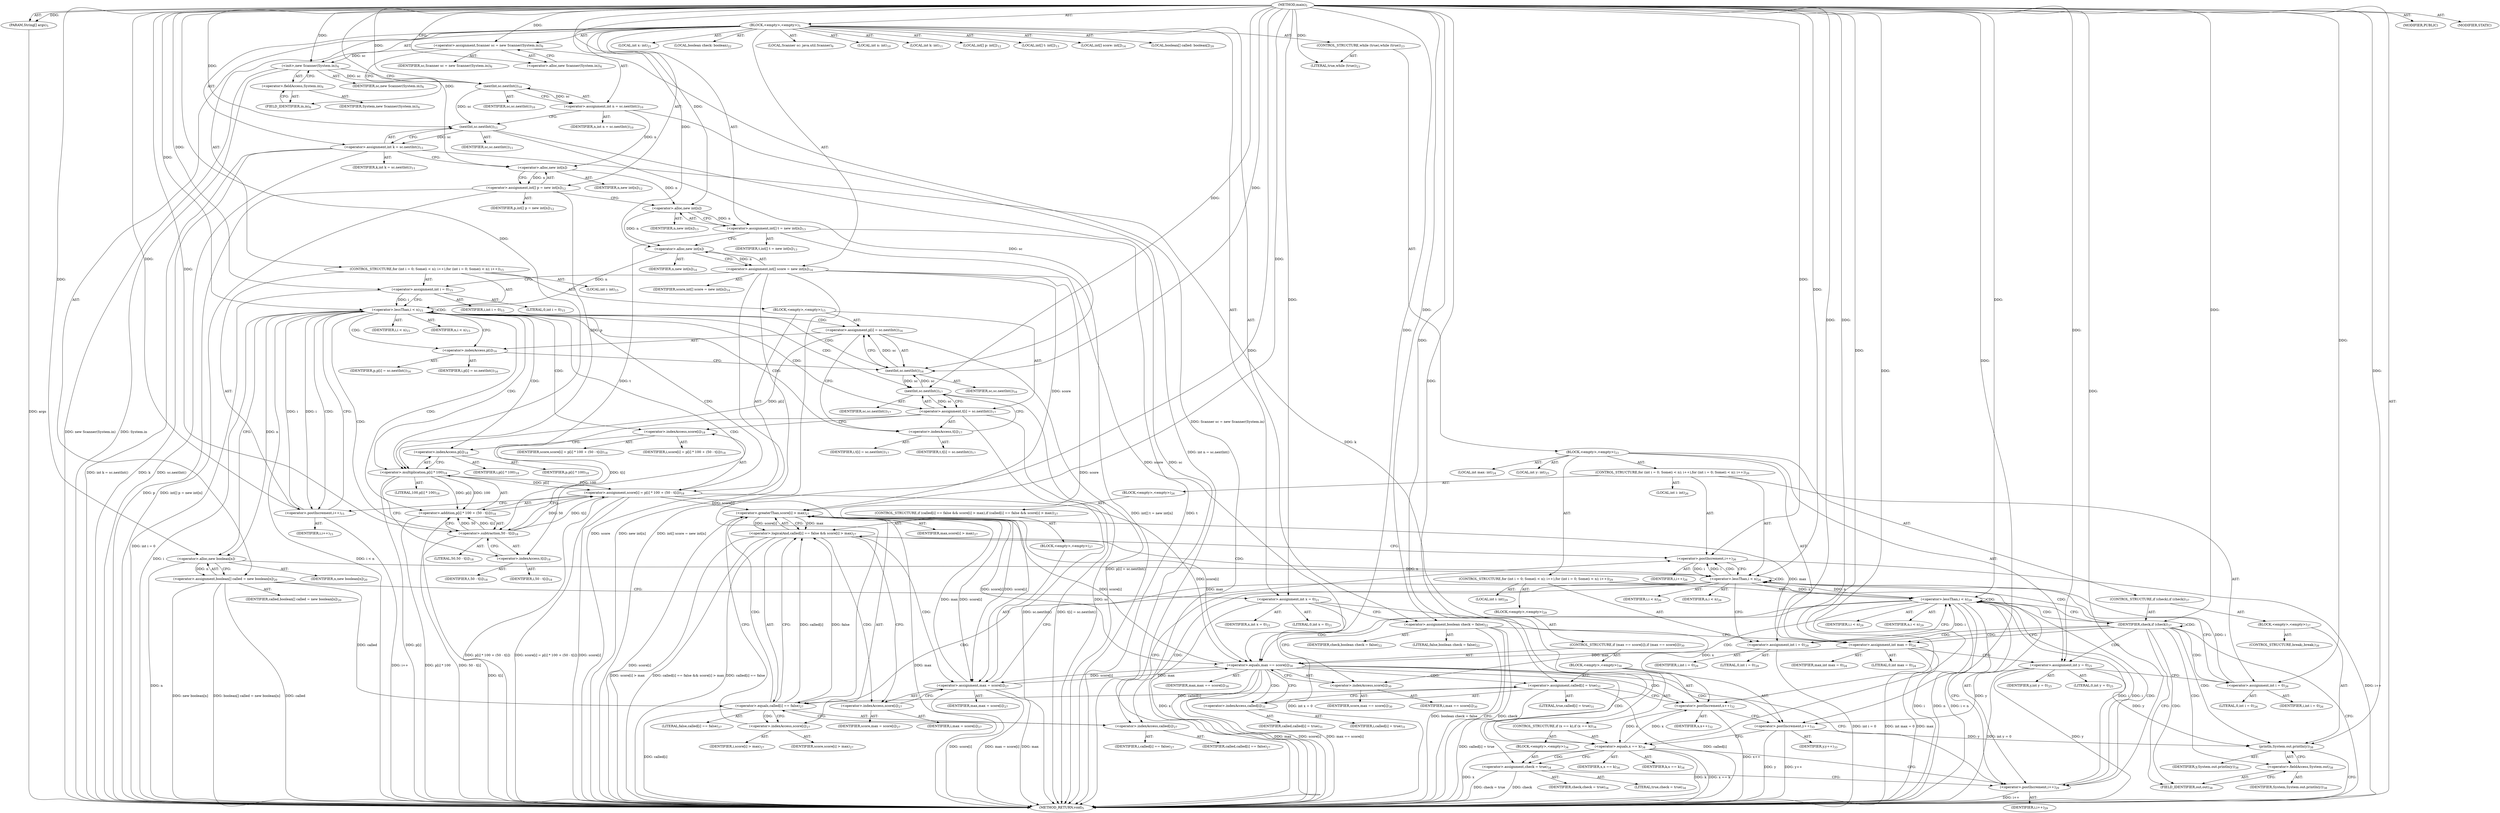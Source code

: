 digraph "main" {  
"19" [label = <(METHOD,main)<SUB>5</SUB>> ]
"20" [label = <(PARAM,String[] args)<SUB>5</SUB>> ]
"21" [label = <(BLOCK,&lt;empty&gt;,&lt;empty&gt;)<SUB>5</SUB>> ]
"4" [label = <(LOCAL,Scanner sc: java.util.Scanner)<SUB>6</SUB>> ]
"22" [label = <(&lt;operator&gt;.assignment,Scanner sc = new Scanner(System.in))<SUB>6</SUB>> ]
"23" [label = <(IDENTIFIER,sc,Scanner sc = new Scanner(System.in))<SUB>6</SUB>> ]
"24" [label = <(&lt;operator&gt;.alloc,new Scanner(System.in))<SUB>6</SUB>> ]
"25" [label = <(&lt;init&gt;,new Scanner(System.in))<SUB>6</SUB>> ]
"3" [label = <(IDENTIFIER,sc,new Scanner(System.in))<SUB>6</SUB>> ]
"26" [label = <(&lt;operator&gt;.fieldAccess,System.in)<SUB>6</SUB>> ]
"27" [label = <(IDENTIFIER,System,new Scanner(System.in))<SUB>6</SUB>> ]
"28" [label = <(FIELD_IDENTIFIER,in,in)<SUB>6</SUB>> ]
"29" [label = <(LOCAL,int n: int)<SUB>10</SUB>> ]
"30" [label = <(&lt;operator&gt;.assignment,int n = sc.nextInt())<SUB>10</SUB>> ]
"31" [label = <(IDENTIFIER,n,int n = sc.nextInt())<SUB>10</SUB>> ]
"32" [label = <(nextInt,sc.nextInt())<SUB>10</SUB>> ]
"33" [label = <(IDENTIFIER,sc,sc.nextInt())<SUB>10</SUB>> ]
"34" [label = <(LOCAL,int k: int)<SUB>11</SUB>> ]
"35" [label = <(&lt;operator&gt;.assignment,int k = sc.nextInt())<SUB>11</SUB>> ]
"36" [label = <(IDENTIFIER,k,int k = sc.nextInt())<SUB>11</SUB>> ]
"37" [label = <(nextInt,sc.nextInt())<SUB>11</SUB>> ]
"38" [label = <(IDENTIFIER,sc,sc.nextInt())<SUB>11</SUB>> ]
"39" [label = <(LOCAL,int[] p: int[])<SUB>12</SUB>> ]
"40" [label = <(&lt;operator&gt;.assignment,int[] p = new int[n])<SUB>12</SUB>> ]
"41" [label = <(IDENTIFIER,p,int[] p = new int[n])<SUB>12</SUB>> ]
"42" [label = <(&lt;operator&gt;.alloc,new int[n])> ]
"43" [label = <(IDENTIFIER,n,new int[n])<SUB>12</SUB>> ]
"44" [label = <(LOCAL,int[] t: int[])<SUB>13</SUB>> ]
"45" [label = <(&lt;operator&gt;.assignment,int[] t = new int[n])<SUB>13</SUB>> ]
"46" [label = <(IDENTIFIER,t,int[] t = new int[n])<SUB>13</SUB>> ]
"47" [label = <(&lt;operator&gt;.alloc,new int[n])> ]
"48" [label = <(IDENTIFIER,n,new int[n])<SUB>13</SUB>> ]
"49" [label = <(LOCAL,int[] score: int[])<SUB>14</SUB>> ]
"50" [label = <(&lt;operator&gt;.assignment,int[] score = new int[n])<SUB>14</SUB>> ]
"51" [label = <(IDENTIFIER,score,int[] score = new int[n])<SUB>14</SUB>> ]
"52" [label = <(&lt;operator&gt;.alloc,new int[n])> ]
"53" [label = <(IDENTIFIER,n,new int[n])<SUB>14</SUB>> ]
"54" [label = <(CONTROL_STRUCTURE,for (int i = 0; Some(i &lt; n); i++),for (int i = 0; Some(i &lt; n); i++))<SUB>15</SUB>> ]
"55" [label = <(LOCAL,int i: int)<SUB>15</SUB>> ]
"56" [label = <(&lt;operator&gt;.assignment,int i = 0)<SUB>15</SUB>> ]
"57" [label = <(IDENTIFIER,i,int i = 0)<SUB>15</SUB>> ]
"58" [label = <(LITERAL,0,int i = 0)<SUB>15</SUB>> ]
"59" [label = <(&lt;operator&gt;.lessThan,i &lt; n)<SUB>15</SUB>> ]
"60" [label = <(IDENTIFIER,i,i &lt; n)<SUB>15</SUB>> ]
"61" [label = <(IDENTIFIER,n,i &lt; n)<SUB>15</SUB>> ]
"62" [label = <(&lt;operator&gt;.postIncrement,i++)<SUB>15</SUB>> ]
"63" [label = <(IDENTIFIER,i,i++)<SUB>15</SUB>> ]
"64" [label = <(BLOCK,&lt;empty&gt;,&lt;empty&gt;)<SUB>15</SUB>> ]
"65" [label = <(&lt;operator&gt;.assignment,p[i] = sc.nextInt())<SUB>16</SUB>> ]
"66" [label = <(&lt;operator&gt;.indexAccess,p[i])<SUB>16</SUB>> ]
"67" [label = <(IDENTIFIER,p,p[i] = sc.nextInt())<SUB>16</SUB>> ]
"68" [label = <(IDENTIFIER,i,p[i] = sc.nextInt())<SUB>16</SUB>> ]
"69" [label = <(nextInt,sc.nextInt())<SUB>16</SUB>> ]
"70" [label = <(IDENTIFIER,sc,sc.nextInt())<SUB>16</SUB>> ]
"71" [label = <(&lt;operator&gt;.assignment,t[i] = sc.nextInt())<SUB>17</SUB>> ]
"72" [label = <(&lt;operator&gt;.indexAccess,t[i])<SUB>17</SUB>> ]
"73" [label = <(IDENTIFIER,t,t[i] = sc.nextInt())<SUB>17</SUB>> ]
"74" [label = <(IDENTIFIER,i,t[i] = sc.nextInt())<SUB>17</SUB>> ]
"75" [label = <(nextInt,sc.nextInt())<SUB>17</SUB>> ]
"76" [label = <(IDENTIFIER,sc,sc.nextInt())<SUB>17</SUB>> ]
"77" [label = <(&lt;operator&gt;.assignment,score[i] = p[i] * 100 + (50 - t[i]))<SUB>18</SUB>> ]
"78" [label = <(&lt;operator&gt;.indexAccess,score[i])<SUB>18</SUB>> ]
"79" [label = <(IDENTIFIER,score,score[i] = p[i] * 100 + (50 - t[i]))<SUB>18</SUB>> ]
"80" [label = <(IDENTIFIER,i,score[i] = p[i] * 100 + (50 - t[i]))<SUB>18</SUB>> ]
"81" [label = <(&lt;operator&gt;.addition,p[i] * 100 + (50 - t[i]))<SUB>18</SUB>> ]
"82" [label = <(&lt;operator&gt;.multiplication,p[i] * 100)<SUB>18</SUB>> ]
"83" [label = <(&lt;operator&gt;.indexAccess,p[i])<SUB>18</SUB>> ]
"84" [label = <(IDENTIFIER,p,p[i] * 100)<SUB>18</SUB>> ]
"85" [label = <(IDENTIFIER,i,p[i] * 100)<SUB>18</SUB>> ]
"86" [label = <(LITERAL,100,p[i] * 100)<SUB>18</SUB>> ]
"87" [label = <(&lt;operator&gt;.subtraction,50 - t[i])<SUB>18</SUB>> ]
"88" [label = <(LITERAL,50,50 - t[i])<SUB>18</SUB>> ]
"89" [label = <(&lt;operator&gt;.indexAccess,t[i])<SUB>18</SUB>> ]
"90" [label = <(IDENTIFIER,t,50 - t[i])<SUB>18</SUB>> ]
"91" [label = <(IDENTIFIER,i,50 - t[i])<SUB>18</SUB>> ]
"92" [label = <(LOCAL,boolean[] called: boolean[])<SUB>20</SUB>> ]
"93" [label = <(&lt;operator&gt;.assignment,boolean[] called = new boolean[n])<SUB>20</SUB>> ]
"94" [label = <(IDENTIFIER,called,boolean[] called = new boolean[n])<SUB>20</SUB>> ]
"95" [label = <(&lt;operator&gt;.alloc,new boolean[n])> ]
"96" [label = <(IDENTIFIER,n,new boolean[n])<SUB>20</SUB>> ]
"97" [label = <(LOCAL,int x: int)<SUB>21</SUB>> ]
"98" [label = <(&lt;operator&gt;.assignment,int x = 0)<SUB>21</SUB>> ]
"99" [label = <(IDENTIFIER,x,int x = 0)<SUB>21</SUB>> ]
"100" [label = <(LITERAL,0,int x = 0)<SUB>21</SUB>> ]
"101" [label = <(LOCAL,boolean check: boolean)<SUB>22</SUB>> ]
"102" [label = <(&lt;operator&gt;.assignment,boolean check = false)<SUB>22</SUB>> ]
"103" [label = <(IDENTIFIER,check,boolean check = false)<SUB>22</SUB>> ]
"104" [label = <(LITERAL,false,boolean check = false)<SUB>22</SUB>> ]
"105" [label = <(CONTROL_STRUCTURE,while (true),while (true))<SUB>23</SUB>> ]
"106" [label = <(LITERAL,true,while (true))<SUB>23</SUB>> ]
"107" [label = <(BLOCK,&lt;empty&gt;,&lt;empty&gt;)<SUB>23</SUB>> ]
"108" [label = <(LOCAL,int max: int)<SUB>24</SUB>> ]
"109" [label = <(&lt;operator&gt;.assignment,int max = 0)<SUB>24</SUB>> ]
"110" [label = <(IDENTIFIER,max,int max = 0)<SUB>24</SUB>> ]
"111" [label = <(LITERAL,0,int max = 0)<SUB>24</SUB>> ]
"112" [label = <(LOCAL,int y: int)<SUB>25</SUB>> ]
"113" [label = <(&lt;operator&gt;.assignment,int y = 0)<SUB>25</SUB>> ]
"114" [label = <(IDENTIFIER,y,int y = 0)<SUB>25</SUB>> ]
"115" [label = <(LITERAL,0,int y = 0)<SUB>25</SUB>> ]
"116" [label = <(CONTROL_STRUCTURE,for (int i = 0; Some(i &lt; n); i++),for (int i = 0; Some(i &lt; n); i++))<SUB>26</SUB>> ]
"117" [label = <(LOCAL,int i: int)<SUB>26</SUB>> ]
"118" [label = <(&lt;operator&gt;.assignment,int i = 0)<SUB>26</SUB>> ]
"119" [label = <(IDENTIFIER,i,int i = 0)<SUB>26</SUB>> ]
"120" [label = <(LITERAL,0,int i = 0)<SUB>26</SUB>> ]
"121" [label = <(&lt;operator&gt;.lessThan,i &lt; n)<SUB>26</SUB>> ]
"122" [label = <(IDENTIFIER,i,i &lt; n)<SUB>26</SUB>> ]
"123" [label = <(IDENTIFIER,n,i &lt; n)<SUB>26</SUB>> ]
"124" [label = <(&lt;operator&gt;.postIncrement,i++)<SUB>26</SUB>> ]
"125" [label = <(IDENTIFIER,i,i++)<SUB>26</SUB>> ]
"126" [label = <(BLOCK,&lt;empty&gt;,&lt;empty&gt;)<SUB>26</SUB>> ]
"127" [label = <(CONTROL_STRUCTURE,if (called[i] == false &amp;&amp; score[i] &gt; max),if (called[i] == false &amp;&amp; score[i] &gt; max))<SUB>27</SUB>> ]
"128" [label = <(&lt;operator&gt;.logicalAnd,called[i] == false &amp;&amp; score[i] &gt; max)<SUB>27</SUB>> ]
"129" [label = <(&lt;operator&gt;.equals,called[i] == false)<SUB>27</SUB>> ]
"130" [label = <(&lt;operator&gt;.indexAccess,called[i])<SUB>27</SUB>> ]
"131" [label = <(IDENTIFIER,called,called[i] == false)<SUB>27</SUB>> ]
"132" [label = <(IDENTIFIER,i,called[i] == false)<SUB>27</SUB>> ]
"133" [label = <(LITERAL,false,called[i] == false)<SUB>27</SUB>> ]
"134" [label = <(&lt;operator&gt;.greaterThan,score[i] &gt; max)<SUB>27</SUB>> ]
"135" [label = <(&lt;operator&gt;.indexAccess,score[i])<SUB>27</SUB>> ]
"136" [label = <(IDENTIFIER,score,score[i] &gt; max)<SUB>27</SUB>> ]
"137" [label = <(IDENTIFIER,i,score[i] &gt; max)<SUB>27</SUB>> ]
"138" [label = <(IDENTIFIER,max,score[i] &gt; max)<SUB>27</SUB>> ]
"139" [label = <(BLOCK,&lt;empty&gt;,&lt;empty&gt;)<SUB>27</SUB>> ]
"140" [label = <(&lt;operator&gt;.assignment,max = score[i])<SUB>27</SUB>> ]
"141" [label = <(IDENTIFIER,max,max = score[i])<SUB>27</SUB>> ]
"142" [label = <(&lt;operator&gt;.indexAccess,score[i])<SUB>27</SUB>> ]
"143" [label = <(IDENTIFIER,score,max = score[i])<SUB>27</SUB>> ]
"144" [label = <(IDENTIFIER,i,max = score[i])<SUB>27</SUB>> ]
"145" [label = <(CONTROL_STRUCTURE,for (int i = 0; Some(i &lt; n); i++),for (int i = 0; Some(i &lt; n); i++))<SUB>29</SUB>> ]
"146" [label = <(LOCAL,int i: int)<SUB>29</SUB>> ]
"147" [label = <(&lt;operator&gt;.assignment,int i = 0)<SUB>29</SUB>> ]
"148" [label = <(IDENTIFIER,i,int i = 0)<SUB>29</SUB>> ]
"149" [label = <(LITERAL,0,int i = 0)<SUB>29</SUB>> ]
"150" [label = <(&lt;operator&gt;.lessThan,i &lt; n)<SUB>29</SUB>> ]
"151" [label = <(IDENTIFIER,i,i &lt; n)<SUB>29</SUB>> ]
"152" [label = <(IDENTIFIER,n,i &lt; n)<SUB>29</SUB>> ]
"153" [label = <(&lt;operator&gt;.postIncrement,i++)<SUB>29</SUB>> ]
"154" [label = <(IDENTIFIER,i,i++)<SUB>29</SUB>> ]
"155" [label = <(BLOCK,&lt;empty&gt;,&lt;empty&gt;)<SUB>29</SUB>> ]
"156" [label = <(CONTROL_STRUCTURE,if (max == score[i]),if (max == score[i]))<SUB>30</SUB>> ]
"157" [label = <(&lt;operator&gt;.equals,max == score[i])<SUB>30</SUB>> ]
"158" [label = <(IDENTIFIER,max,max == score[i])<SUB>30</SUB>> ]
"159" [label = <(&lt;operator&gt;.indexAccess,score[i])<SUB>30</SUB>> ]
"160" [label = <(IDENTIFIER,score,max == score[i])<SUB>30</SUB>> ]
"161" [label = <(IDENTIFIER,i,max == score[i])<SUB>30</SUB>> ]
"162" [label = <(BLOCK,&lt;empty&gt;,&lt;empty&gt;)<SUB>30</SUB>> ]
"163" [label = <(&lt;operator&gt;.assignment,called[i] = true)<SUB>31</SUB>> ]
"164" [label = <(&lt;operator&gt;.indexAccess,called[i])<SUB>31</SUB>> ]
"165" [label = <(IDENTIFIER,called,called[i] = true)<SUB>31</SUB>> ]
"166" [label = <(IDENTIFIER,i,called[i] = true)<SUB>31</SUB>> ]
"167" [label = <(LITERAL,true,called[i] = true)<SUB>31</SUB>> ]
"168" [label = <(&lt;operator&gt;.postIncrement,x++)<SUB>32</SUB>> ]
"169" [label = <(IDENTIFIER,x,x++)<SUB>32</SUB>> ]
"170" [label = <(&lt;operator&gt;.postIncrement,y++)<SUB>33</SUB>> ]
"171" [label = <(IDENTIFIER,y,y++)<SUB>33</SUB>> ]
"172" [label = <(CONTROL_STRUCTURE,if (x == k),if (x == k))<SUB>34</SUB>> ]
"173" [label = <(&lt;operator&gt;.equals,x == k)<SUB>34</SUB>> ]
"174" [label = <(IDENTIFIER,x,x == k)<SUB>34</SUB>> ]
"175" [label = <(IDENTIFIER,k,x == k)<SUB>34</SUB>> ]
"176" [label = <(BLOCK,&lt;empty&gt;,&lt;empty&gt;)<SUB>34</SUB>> ]
"177" [label = <(&lt;operator&gt;.assignment,check = true)<SUB>34</SUB>> ]
"178" [label = <(IDENTIFIER,check,check = true)<SUB>34</SUB>> ]
"179" [label = <(LITERAL,true,check = true)<SUB>34</SUB>> ]
"180" [label = <(CONTROL_STRUCTURE,if (check),if (check))<SUB>37</SUB>> ]
"181" [label = <(IDENTIFIER,check,if (check))<SUB>37</SUB>> ]
"182" [label = <(BLOCK,&lt;empty&gt;,&lt;empty&gt;)<SUB>37</SUB>> ]
"183" [label = <(println,System.out.println(y))<SUB>38</SUB>> ]
"184" [label = <(&lt;operator&gt;.fieldAccess,System.out)<SUB>38</SUB>> ]
"185" [label = <(IDENTIFIER,System,System.out.println(y))<SUB>38</SUB>> ]
"186" [label = <(FIELD_IDENTIFIER,out,out)<SUB>38</SUB>> ]
"187" [label = <(IDENTIFIER,y,System.out.println(y))<SUB>38</SUB>> ]
"188" [label = <(CONTROL_STRUCTURE,break;,break;)<SUB>39</SUB>> ]
"189" [label = <(MODIFIER,PUBLIC)> ]
"190" [label = <(MODIFIER,STATIC)> ]
"191" [label = <(METHOD_RETURN,void)<SUB>5</SUB>> ]
  "19" -> "20"  [ label = "AST: "] 
  "19" -> "21"  [ label = "AST: "] 
  "19" -> "189"  [ label = "AST: "] 
  "19" -> "190"  [ label = "AST: "] 
  "19" -> "191"  [ label = "AST: "] 
  "21" -> "4"  [ label = "AST: "] 
  "21" -> "22"  [ label = "AST: "] 
  "21" -> "25"  [ label = "AST: "] 
  "21" -> "29"  [ label = "AST: "] 
  "21" -> "30"  [ label = "AST: "] 
  "21" -> "34"  [ label = "AST: "] 
  "21" -> "35"  [ label = "AST: "] 
  "21" -> "39"  [ label = "AST: "] 
  "21" -> "40"  [ label = "AST: "] 
  "21" -> "44"  [ label = "AST: "] 
  "21" -> "45"  [ label = "AST: "] 
  "21" -> "49"  [ label = "AST: "] 
  "21" -> "50"  [ label = "AST: "] 
  "21" -> "54"  [ label = "AST: "] 
  "21" -> "92"  [ label = "AST: "] 
  "21" -> "93"  [ label = "AST: "] 
  "21" -> "97"  [ label = "AST: "] 
  "21" -> "98"  [ label = "AST: "] 
  "21" -> "101"  [ label = "AST: "] 
  "21" -> "102"  [ label = "AST: "] 
  "21" -> "105"  [ label = "AST: "] 
  "22" -> "23"  [ label = "AST: "] 
  "22" -> "24"  [ label = "AST: "] 
  "25" -> "3"  [ label = "AST: "] 
  "25" -> "26"  [ label = "AST: "] 
  "26" -> "27"  [ label = "AST: "] 
  "26" -> "28"  [ label = "AST: "] 
  "30" -> "31"  [ label = "AST: "] 
  "30" -> "32"  [ label = "AST: "] 
  "32" -> "33"  [ label = "AST: "] 
  "35" -> "36"  [ label = "AST: "] 
  "35" -> "37"  [ label = "AST: "] 
  "37" -> "38"  [ label = "AST: "] 
  "40" -> "41"  [ label = "AST: "] 
  "40" -> "42"  [ label = "AST: "] 
  "42" -> "43"  [ label = "AST: "] 
  "45" -> "46"  [ label = "AST: "] 
  "45" -> "47"  [ label = "AST: "] 
  "47" -> "48"  [ label = "AST: "] 
  "50" -> "51"  [ label = "AST: "] 
  "50" -> "52"  [ label = "AST: "] 
  "52" -> "53"  [ label = "AST: "] 
  "54" -> "55"  [ label = "AST: "] 
  "54" -> "56"  [ label = "AST: "] 
  "54" -> "59"  [ label = "AST: "] 
  "54" -> "62"  [ label = "AST: "] 
  "54" -> "64"  [ label = "AST: "] 
  "56" -> "57"  [ label = "AST: "] 
  "56" -> "58"  [ label = "AST: "] 
  "59" -> "60"  [ label = "AST: "] 
  "59" -> "61"  [ label = "AST: "] 
  "62" -> "63"  [ label = "AST: "] 
  "64" -> "65"  [ label = "AST: "] 
  "64" -> "71"  [ label = "AST: "] 
  "64" -> "77"  [ label = "AST: "] 
  "65" -> "66"  [ label = "AST: "] 
  "65" -> "69"  [ label = "AST: "] 
  "66" -> "67"  [ label = "AST: "] 
  "66" -> "68"  [ label = "AST: "] 
  "69" -> "70"  [ label = "AST: "] 
  "71" -> "72"  [ label = "AST: "] 
  "71" -> "75"  [ label = "AST: "] 
  "72" -> "73"  [ label = "AST: "] 
  "72" -> "74"  [ label = "AST: "] 
  "75" -> "76"  [ label = "AST: "] 
  "77" -> "78"  [ label = "AST: "] 
  "77" -> "81"  [ label = "AST: "] 
  "78" -> "79"  [ label = "AST: "] 
  "78" -> "80"  [ label = "AST: "] 
  "81" -> "82"  [ label = "AST: "] 
  "81" -> "87"  [ label = "AST: "] 
  "82" -> "83"  [ label = "AST: "] 
  "82" -> "86"  [ label = "AST: "] 
  "83" -> "84"  [ label = "AST: "] 
  "83" -> "85"  [ label = "AST: "] 
  "87" -> "88"  [ label = "AST: "] 
  "87" -> "89"  [ label = "AST: "] 
  "89" -> "90"  [ label = "AST: "] 
  "89" -> "91"  [ label = "AST: "] 
  "93" -> "94"  [ label = "AST: "] 
  "93" -> "95"  [ label = "AST: "] 
  "95" -> "96"  [ label = "AST: "] 
  "98" -> "99"  [ label = "AST: "] 
  "98" -> "100"  [ label = "AST: "] 
  "102" -> "103"  [ label = "AST: "] 
  "102" -> "104"  [ label = "AST: "] 
  "105" -> "106"  [ label = "AST: "] 
  "105" -> "107"  [ label = "AST: "] 
  "107" -> "108"  [ label = "AST: "] 
  "107" -> "109"  [ label = "AST: "] 
  "107" -> "112"  [ label = "AST: "] 
  "107" -> "113"  [ label = "AST: "] 
  "107" -> "116"  [ label = "AST: "] 
  "107" -> "145"  [ label = "AST: "] 
  "107" -> "180"  [ label = "AST: "] 
  "109" -> "110"  [ label = "AST: "] 
  "109" -> "111"  [ label = "AST: "] 
  "113" -> "114"  [ label = "AST: "] 
  "113" -> "115"  [ label = "AST: "] 
  "116" -> "117"  [ label = "AST: "] 
  "116" -> "118"  [ label = "AST: "] 
  "116" -> "121"  [ label = "AST: "] 
  "116" -> "124"  [ label = "AST: "] 
  "116" -> "126"  [ label = "AST: "] 
  "118" -> "119"  [ label = "AST: "] 
  "118" -> "120"  [ label = "AST: "] 
  "121" -> "122"  [ label = "AST: "] 
  "121" -> "123"  [ label = "AST: "] 
  "124" -> "125"  [ label = "AST: "] 
  "126" -> "127"  [ label = "AST: "] 
  "127" -> "128"  [ label = "AST: "] 
  "127" -> "139"  [ label = "AST: "] 
  "128" -> "129"  [ label = "AST: "] 
  "128" -> "134"  [ label = "AST: "] 
  "129" -> "130"  [ label = "AST: "] 
  "129" -> "133"  [ label = "AST: "] 
  "130" -> "131"  [ label = "AST: "] 
  "130" -> "132"  [ label = "AST: "] 
  "134" -> "135"  [ label = "AST: "] 
  "134" -> "138"  [ label = "AST: "] 
  "135" -> "136"  [ label = "AST: "] 
  "135" -> "137"  [ label = "AST: "] 
  "139" -> "140"  [ label = "AST: "] 
  "140" -> "141"  [ label = "AST: "] 
  "140" -> "142"  [ label = "AST: "] 
  "142" -> "143"  [ label = "AST: "] 
  "142" -> "144"  [ label = "AST: "] 
  "145" -> "146"  [ label = "AST: "] 
  "145" -> "147"  [ label = "AST: "] 
  "145" -> "150"  [ label = "AST: "] 
  "145" -> "153"  [ label = "AST: "] 
  "145" -> "155"  [ label = "AST: "] 
  "147" -> "148"  [ label = "AST: "] 
  "147" -> "149"  [ label = "AST: "] 
  "150" -> "151"  [ label = "AST: "] 
  "150" -> "152"  [ label = "AST: "] 
  "153" -> "154"  [ label = "AST: "] 
  "155" -> "156"  [ label = "AST: "] 
  "156" -> "157"  [ label = "AST: "] 
  "156" -> "162"  [ label = "AST: "] 
  "157" -> "158"  [ label = "AST: "] 
  "157" -> "159"  [ label = "AST: "] 
  "159" -> "160"  [ label = "AST: "] 
  "159" -> "161"  [ label = "AST: "] 
  "162" -> "163"  [ label = "AST: "] 
  "162" -> "168"  [ label = "AST: "] 
  "162" -> "170"  [ label = "AST: "] 
  "162" -> "172"  [ label = "AST: "] 
  "163" -> "164"  [ label = "AST: "] 
  "163" -> "167"  [ label = "AST: "] 
  "164" -> "165"  [ label = "AST: "] 
  "164" -> "166"  [ label = "AST: "] 
  "168" -> "169"  [ label = "AST: "] 
  "170" -> "171"  [ label = "AST: "] 
  "172" -> "173"  [ label = "AST: "] 
  "172" -> "176"  [ label = "AST: "] 
  "173" -> "174"  [ label = "AST: "] 
  "173" -> "175"  [ label = "AST: "] 
  "176" -> "177"  [ label = "AST: "] 
  "177" -> "178"  [ label = "AST: "] 
  "177" -> "179"  [ label = "AST: "] 
  "180" -> "181"  [ label = "AST: "] 
  "180" -> "182"  [ label = "AST: "] 
  "182" -> "183"  [ label = "AST: "] 
  "182" -> "188"  [ label = "AST: "] 
  "183" -> "184"  [ label = "AST: "] 
  "183" -> "187"  [ label = "AST: "] 
  "184" -> "185"  [ label = "AST: "] 
  "184" -> "186"  [ label = "AST: "] 
  "22" -> "28"  [ label = "CFG: "] 
  "25" -> "32"  [ label = "CFG: "] 
  "30" -> "37"  [ label = "CFG: "] 
  "35" -> "42"  [ label = "CFG: "] 
  "40" -> "47"  [ label = "CFG: "] 
  "45" -> "52"  [ label = "CFG: "] 
  "50" -> "56"  [ label = "CFG: "] 
  "93" -> "98"  [ label = "CFG: "] 
  "98" -> "102"  [ label = "CFG: "] 
  "102" -> "191"  [ label = "CFG: "] 
  "102" -> "109"  [ label = "CFG: "] 
  "24" -> "22"  [ label = "CFG: "] 
  "26" -> "25"  [ label = "CFG: "] 
  "32" -> "30"  [ label = "CFG: "] 
  "37" -> "35"  [ label = "CFG: "] 
  "42" -> "40"  [ label = "CFG: "] 
  "47" -> "45"  [ label = "CFG: "] 
  "52" -> "50"  [ label = "CFG: "] 
  "56" -> "59"  [ label = "CFG: "] 
  "59" -> "66"  [ label = "CFG: "] 
  "59" -> "95"  [ label = "CFG: "] 
  "62" -> "59"  [ label = "CFG: "] 
  "95" -> "93"  [ label = "CFG: "] 
  "28" -> "26"  [ label = "CFG: "] 
  "65" -> "72"  [ label = "CFG: "] 
  "71" -> "78"  [ label = "CFG: "] 
  "77" -> "62"  [ label = "CFG: "] 
  "109" -> "113"  [ label = "CFG: "] 
  "113" -> "118"  [ label = "CFG: "] 
  "66" -> "69"  [ label = "CFG: "] 
  "69" -> "65"  [ label = "CFG: "] 
  "72" -> "75"  [ label = "CFG: "] 
  "75" -> "71"  [ label = "CFG: "] 
  "78" -> "83"  [ label = "CFG: "] 
  "81" -> "77"  [ label = "CFG: "] 
  "118" -> "121"  [ label = "CFG: "] 
  "121" -> "130"  [ label = "CFG: "] 
  "121" -> "147"  [ label = "CFG: "] 
  "124" -> "121"  [ label = "CFG: "] 
  "147" -> "150"  [ label = "CFG: "] 
  "150" -> "181"  [ label = "CFG: "] 
  "150" -> "159"  [ label = "CFG: "] 
  "153" -> "150"  [ label = "CFG: "] 
  "181" -> "191"  [ label = "CFG: "] 
  "181" -> "109"  [ label = "CFG: "] 
  "181" -> "186"  [ label = "CFG: "] 
  "82" -> "89"  [ label = "CFG: "] 
  "87" -> "81"  [ label = "CFG: "] 
  "183" -> "191"  [ label = "CFG: "] 
  "83" -> "82"  [ label = "CFG: "] 
  "89" -> "87"  [ label = "CFG: "] 
  "128" -> "142"  [ label = "CFG: "] 
  "128" -> "124"  [ label = "CFG: "] 
  "157" -> "164"  [ label = "CFG: "] 
  "157" -> "153"  [ label = "CFG: "] 
  "184" -> "183"  [ label = "CFG: "] 
  "129" -> "128"  [ label = "CFG: "] 
  "129" -> "135"  [ label = "CFG: "] 
  "134" -> "128"  [ label = "CFG: "] 
  "140" -> "124"  [ label = "CFG: "] 
  "159" -> "157"  [ label = "CFG: "] 
  "163" -> "168"  [ label = "CFG: "] 
  "168" -> "170"  [ label = "CFG: "] 
  "170" -> "173"  [ label = "CFG: "] 
  "186" -> "184"  [ label = "CFG: "] 
  "130" -> "129"  [ label = "CFG: "] 
  "135" -> "134"  [ label = "CFG: "] 
  "142" -> "140"  [ label = "CFG: "] 
  "164" -> "163"  [ label = "CFG: "] 
  "173" -> "177"  [ label = "CFG: "] 
  "173" -> "153"  [ label = "CFG: "] 
  "177" -> "153"  [ label = "CFG: "] 
  "19" -> "24"  [ label = "CFG: "] 
  "20" -> "191"  [ label = "DDG: args"] 
  "22" -> "191"  [ label = "DDG: Scanner sc = new Scanner(System.in)"] 
  "25" -> "191"  [ label = "DDG: System.in"] 
  "25" -> "191"  [ label = "DDG: new Scanner(System.in)"] 
  "30" -> "191"  [ label = "DDG: int n = sc.nextInt()"] 
  "35" -> "191"  [ label = "DDG: k"] 
  "37" -> "191"  [ label = "DDG: sc"] 
  "35" -> "191"  [ label = "DDG: sc.nextInt()"] 
  "35" -> "191"  [ label = "DDG: int k = sc.nextInt()"] 
  "40" -> "191"  [ label = "DDG: p"] 
  "40" -> "191"  [ label = "DDG: int[] p = new int[n]"] 
  "45" -> "191"  [ label = "DDG: t"] 
  "45" -> "191"  [ label = "DDG: int[] t = new int[n]"] 
  "50" -> "191"  [ label = "DDG: score"] 
  "50" -> "191"  [ label = "DDG: new int[n]"] 
  "50" -> "191"  [ label = "DDG: int[] score = new int[n]"] 
  "56" -> "191"  [ label = "DDG: int i = 0"] 
  "59" -> "191"  [ label = "DDG: i"] 
  "59" -> "191"  [ label = "DDG: i &lt; n"] 
  "93" -> "191"  [ label = "DDG: called"] 
  "95" -> "191"  [ label = "DDG: n"] 
  "93" -> "191"  [ label = "DDG: new boolean[n]"] 
  "93" -> "191"  [ label = "DDG: boolean[] called = new boolean[n]"] 
  "98" -> "191"  [ label = "DDG: x"] 
  "98" -> "191"  [ label = "DDG: int x = 0"] 
  "102" -> "191"  [ label = "DDG: check"] 
  "102" -> "191"  [ label = "DDG: boolean check = false"] 
  "109" -> "191"  [ label = "DDG: max"] 
  "109" -> "191"  [ label = "DDG: int max = 0"] 
  "113" -> "191"  [ label = "DDG: y"] 
  "113" -> "191"  [ label = "DDG: int y = 0"] 
  "147" -> "191"  [ label = "DDG: int i = 0"] 
  "150" -> "191"  [ label = "DDG: i"] 
  "150" -> "191"  [ label = "DDG: n"] 
  "150" -> "191"  [ label = "DDG: i &lt; n"] 
  "157" -> "191"  [ label = "DDG: max"] 
  "157" -> "191"  [ label = "DDG: score[i]"] 
  "157" -> "191"  [ label = "DDG: max == score[i]"] 
  "163" -> "191"  [ label = "DDG: called[i]"] 
  "163" -> "191"  [ label = "DDG: called[i] = true"] 
  "168" -> "191"  [ label = "DDG: x++"] 
  "170" -> "191"  [ label = "DDG: y"] 
  "170" -> "191"  [ label = "DDG: y++"] 
  "173" -> "191"  [ label = "DDG: x"] 
  "173" -> "191"  [ label = "DDG: k"] 
  "173" -> "191"  [ label = "DDG: x == k"] 
  "177" -> "191"  [ label = "DDG: check"] 
  "177" -> "191"  [ label = "DDG: check = true"] 
  "153" -> "191"  [ label = "DDG: i++"] 
  "129" -> "191"  [ label = "DDG: called[i]"] 
  "128" -> "191"  [ label = "DDG: called[i] == false"] 
  "134" -> "191"  [ label = "DDG: score[i]"] 
  "134" -> "191"  [ label = "DDG: max"] 
  "128" -> "191"  [ label = "DDG: score[i] &gt; max"] 
  "128" -> "191"  [ label = "DDG: called[i] == false &amp;&amp; score[i] &gt; max"] 
  "140" -> "191"  [ label = "DDG: max"] 
  "140" -> "191"  [ label = "DDG: score[i]"] 
  "140" -> "191"  [ label = "DDG: max = score[i]"] 
  "124" -> "191"  [ label = "DDG: i++"] 
  "65" -> "191"  [ label = "DDG: p[i] = sc.nextInt()"] 
  "75" -> "191"  [ label = "DDG: sc"] 
  "71" -> "191"  [ label = "DDG: sc.nextInt()"] 
  "71" -> "191"  [ label = "DDG: t[i] = sc.nextInt()"] 
  "77" -> "191"  [ label = "DDG: score[i]"] 
  "82" -> "191"  [ label = "DDG: p[i]"] 
  "81" -> "191"  [ label = "DDG: p[i] * 100"] 
  "87" -> "191"  [ label = "DDG: t[i]"] 
  "81" -> "191"  [ label = "DDG: 50 - t[i]"] 
  "77" -> "191"  [ label = "DDG: p[i] * 100 + (50 - t[i])"] 
  "77" -> "191"  [ label = "DDG: score[i] = p[i] * 100 + (50 - t[i])"] 
  "62" -> "191"  [ label = "DDG: i++"] 
  "19" -> "20"  [ label = "DDG: "] 
  "19" -> "22"  [ label = "DDG: "] 
  "32" -> "30"  [ label = "DDG: sc"] 
  "37" -> "35"  [ label = "DDG: sc"] 
  "42" -> "40"  [ label = "DDG: n"] 
  "47" -> "45"  [ label = "DDG: n"] 
  "52" -> "50"  [ label = "DDG: n"] 
  "95" -> "93"  [ label = "DDG: n"] 
  "19" -> "98"  [ label = "DDG: "] 
  "19" -> "102"  [ label = "DDG: "] 
  "22" -> "25"  [ label = "DDG: sc"] 
  "19" -> "25"  [ label = "DDG: "] 
  "19" -> "56"  [ label = "DDG: "] 
  "19" -> "106"  [ label = "DDG: "] 
  "25" -> "32"  [ label = "DDG: sc"] 
  "19" -> "32"  [ label = "DDG: "] 
  "32" -> "37"  [ label = "DDG: sc"] 
  "19" -> "37"  [ label = "DDG: "] 
  "30" -> "42"  [ label = "DDG: n"] 
  "19" -> "42"  [ label = "DDG: "] 
  "42" -> "47"  [ label = "DDG: n"] 
  "19" -> "47"  [ label = "DDG: "] 
  "47" -> "52"  [ label = "DDG: n"] 
  "19" -> "52"  [ label = "DDG: "] 
  "56" -> "59"  [ label = "DDG: i"] 
  "62" -> "59"  [ label = "DDG: i"] 
  "19" -> "59"  [ label = "DDG: "] 
  "52" -> "59"  [ label = "DDG: n"] 
  "59" -> "62"  [ label = "DDG: i"] 
  "19" -> "62"  [ label = "DDG: "] 
  "69" -> "65"  [ label = "DDG: sc"] 
  "75" -> "71"  [ label = "DDG: sc"] 
  "82" -> "77"  [ label = "DDG: p[i]"] 
  "82" -> "77"  [ label = "DDG: 100"] 
  "87" -> "77"  [ label = "DDG: 50"] 
  "87" -> "77"  [ label = "DDG: t[i]"] 
  "59" -> "95"  [ label = "DDG: n"] 
  "19" -> "95"  [ label = "DDG: "] 
  "19" -> "109"  [ label = "DDG: "] 
  "19" -> "113"  [ label = "DDG: "] 
  "19" -> "118"  [ label = "DDG: "] 
  "19" -> "147"  [ label = "DDG: "] 
  "19" -> "181"  [ label = "DDG: "] 
  "37" -> "69"  [ label = "DDG: sc"] 
  "75" -> "69"  [ label = "DDG: sc"] 
  "19" -> "69"  [ label = "DDG: "] 
  "69" -> "75"  [ label = "DDG: sc"] 
  "19" -> "75"  [ label = "DDG: "] 
  "82" -> "81"  [ label = "DDG: p[i]"] 
  "82" -> "81"  [ label = "DDG: 100"] 
  "87" -> "81"  [ label = "DDG: 50"] 
  "87" -> "81"  [ label = "DDG: t[i]"] 
  "118" -> "121"  [ label = "DDG: i"] 
  "124" -> "121"  [ label = "DDG: i"] 
  "19" -> "121"  [ label = "DDG: "] 
  "95" -> "121"  [ label = "DDG: n"] 
  "150" -> "121"  [ label = "DDG: n"] 
  "121" -> "124"  [ label = "DDG: i"] 
  "19" -> "124"  [ label = "DDG: "] 
  "147" -> "150"  [ label = "DDG: i"] 
  "153" -> "150"  [ label = "DDG: i"] 
  "19" -> "150"  [ label = "DDG: "] 
  "121" -> "150"  [ label = "DDG: n"] 
  "150" -> "153"  [ label = "DDG: i"] 
  "19" -> "153"  [ label = "DDG: "] 
  "40" -> "82"  [ label = "DDG: p"] 
  "65" -> "82"  [ label = "DDG: p[i]"] 
  "19" -> "82"  [ label = "DDG: "] 
  "19" -> "87"  [ label = "DDG: "] 
  "45" -> "87"  [ label = "DDG: t"] 
  "71" -> "87"  [ label = "DDG: t[i]"] 
  "113" -> "183"  [ label = "DDG: y"] 
  "170" -> "183"  [ label = "DDG: y"] 
  "19" -> "183"  [ label = "DDG: "] 
  "129" -> "128"  [ label = "DDG: called[i]"] 
  "129" -> "128"  [ label = "DDG: false"] 
  "134" -> "128"  [ label = "DDG: score[i]"] 
  "134" -> "128"  [ label = "DDG: max"] 
  "50" -> "140"  [ label = "DDG: score"] 
  "157" -> "140"  [ label = "DDG: score[i]"] 
  "134" -> "140"  [ label = "DDG: score[i]"] 
  "77" -> "140"  [ label = "DDG: score[i]"] 
  "109" -> "157"  [ label = "DDG: max"] 
  "134" -> "157"  [ label = "DDG: max"] 
  "140" -> "157"  [ label = "DDG: max"] 
  "19" -> "157"  [ label = "DDG: "] 
  "50" -> "157"  [ label = "DDG: score"] 
  "134" -> "157"  [ label = "DDG: score[i]"] 
  "77" -> "157"  [ label = "DDG: score[i]"] 
  "19" -> "163"  [ label = "DDG: "] 
  "93" -> "129"  [ label = "DDG: called"] 
  "163" -> "129"  [ label = "DDG: called[i]"] 
  "19" -> "129"  [ label = "DDG: "] 
  "50" -> "134"  [ label = "DDG: score"] 
  "157" -> "134"  [ label = "DDG: score[i]"] 
  "77" -> "134"  [ label = "DDG: score[i]"] 
  "109" -> "134"  [ label = "DDG: max"] 
  "140" -> "134"  [ label = "DDG: max"] 
  "19" -> "134"  [ label = "DDG: "] 
  "98" -> "168"  [ label = "DDG: x"] 
  "173" -> "168"  [ label = "DDG: x"] 
  "19" -> "168"  [ label = "DDG: "] 
  "113" -> "170"  [ label = "DDG: y"] 
  "19" -> "170"  [ label = "DDG: "] 
  "168" -> "173"  [ label = "DDG: x"] 
  "19" -> "173"  [ label = "DDG: "] 
  "35" -> "173"  [ label = "DDG: k"] 
  "19" -> "177"  [ label = "DDG: "] 
  "59" -> "77"  [ label = "CDG: "] 
  "59" -> "75"  [ label = "CDG: "] 
  "59" -> "81"  [ label = "CDG: "] 
  "59" -> "69"  [ label = "CDG: "] 
  "59" -> "59"  [ label = "CDG: "] 
  "59" -> "87"  [ label = "CDG: "] 
  "59" -> "89"  [ label = "CDG: "] 
  "59" -> "66"  [ label = "CDG: "] 
  "59" -> "72"  [ label = "CDG: "] 
  "59" -> "65"  [ label = "CDG: "] 
  "59" -> "82"  [ label = "CDG: "] 
  "59" -> "83"  [ label = "CDG: "] 
  "59" -> "71"  [ label = "CDG: "] 
  "59" -> "78"  [ label = "CDG: "] 
  "59" -> "62"  [ label = "CDG: "] 
  "121" -> "128"  [ label = "CDG: "] 
  "121" -> "121"  [ label = "CDG: "] 
  "121" -> "129"  [ label = "CDG: "] 
  "121" -> "130"  [ label = "CDG: "] 
  "121" -> "124"  [ label = "CDG: "] 
  "150" -> "150"  [ label = "CDG: "] 
  "150" -> "153"  [ label = "CDG: "] 
  "150" -> "157"  [ label = "CDG: "] 
  "150" -> "159"  [ label = "CDG: "] 
  "181" -> "184"  [ label = "CDG: "] 
  "181" -> "186"  [ label = "CDG: "] 
  "181" -> "183"  [ label = "CDG: "] 
  "181" -> "113"  [ label = "CDG: "] 
  "181" -> "150"  [ label = "CDG: "] 
  "181" -> "121"  [ label = "CDG: "] 
  "181" -> "181"  [ label = "CDG: "] 
  "181" -> "118"  [ label = "CDG: "] 
  "181" -> "147"  [ label = "CDG: "] 
  "181" -> "109"  [ label = "CDG: "] 
  "128" -> "142"  [ label = "CDG: "] 
  "128" -> "140"  [ label = "CDG: "] 
  "157" -> "163"  [ label = "CDG: "] 
  "157" -> "168"  [ label = "CDG: "] 
  "157" -> "170"  [ label = "CDG: "] 
  "157" -> "173"  [ label = "CDG: "] 
  "157" -> "164"  [ label = "CDG: "] 
  "129" -> "134"  [ label = "CDG: "] 
  "129" -> "135"  [ label = "CDG: "] 
  "173" -> "177"  [ label = "CDG: "] 
}
